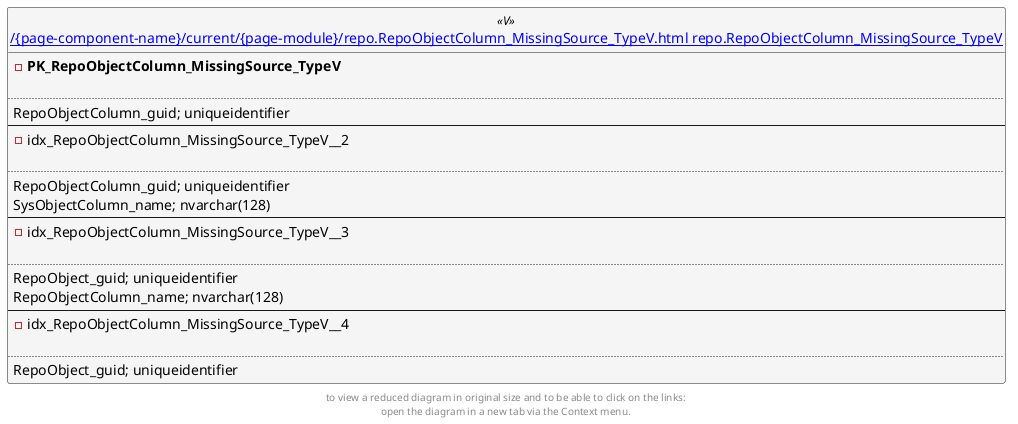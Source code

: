 @startuml
left to right direction
'top to bottom direction
hide circle
'avoide "." issues:
set namespaceSeparator none


skinparam class {
  BackgroundColor White
  BackgroundColor<<FN>> Yellow
  BackgroundColor<<FS>> Yellow
  BackgroundColor<<FT>> LightGray
  BackgroundColor<<IF>> Yellow
  BackgroundColor<<IS>> Yellow
  BackgroundColor<<P>> Aqua
  BackgroundColor<<PC>> Aqua
  BackgroundColor<<SN>> Yellow
  BackgroundColor<<SO>> SlateBlue
  BackgroundColor<<TF>> LightGray
  BackgroundColor<<TR>> Tomato
  BackgroundColor<<U>> White
  BackgroundColor<<V>> WhiteSmoke
  BackgroundColor<<X>> Aqua
}


entity "[[{site-url}/{page-component-name}/current/{page-module}/repo.RepoObjectColumn_MissingSource_TypeV.html repo.RepoObjectColumn_MissingSource_TypeV]]" as repo.RepoObjectColumn_MissingSource_TypeV << V >> {
- **PK_RepoObjectColumn_MissingSource_TypeV**

..
RepoObjectColumn_guid; uniqueidentifier
--
- idx_RepoObjectColumn_MissingSource_TypeV__2

..
RepoObjectColumn_guid; uniqueidentifier
SysObjectColumn_name; nvarchar(128)
--
- idx_RepoObjectColumn_MissingSource_TypeV__3

..
RepoObject_guid; uniqueidentifier
RepoObjectColumn_name; nvarchar(128)
--
- idx_RepoObjectColumn_MissingSource_TypeV__4

..
RepoObject_guid; uniqueidentifier
}


footer
to view a reduced diagram in original size and to be able to click on the links:
open the diagram in a new tab via the Context menu.
end footer

@enduml

